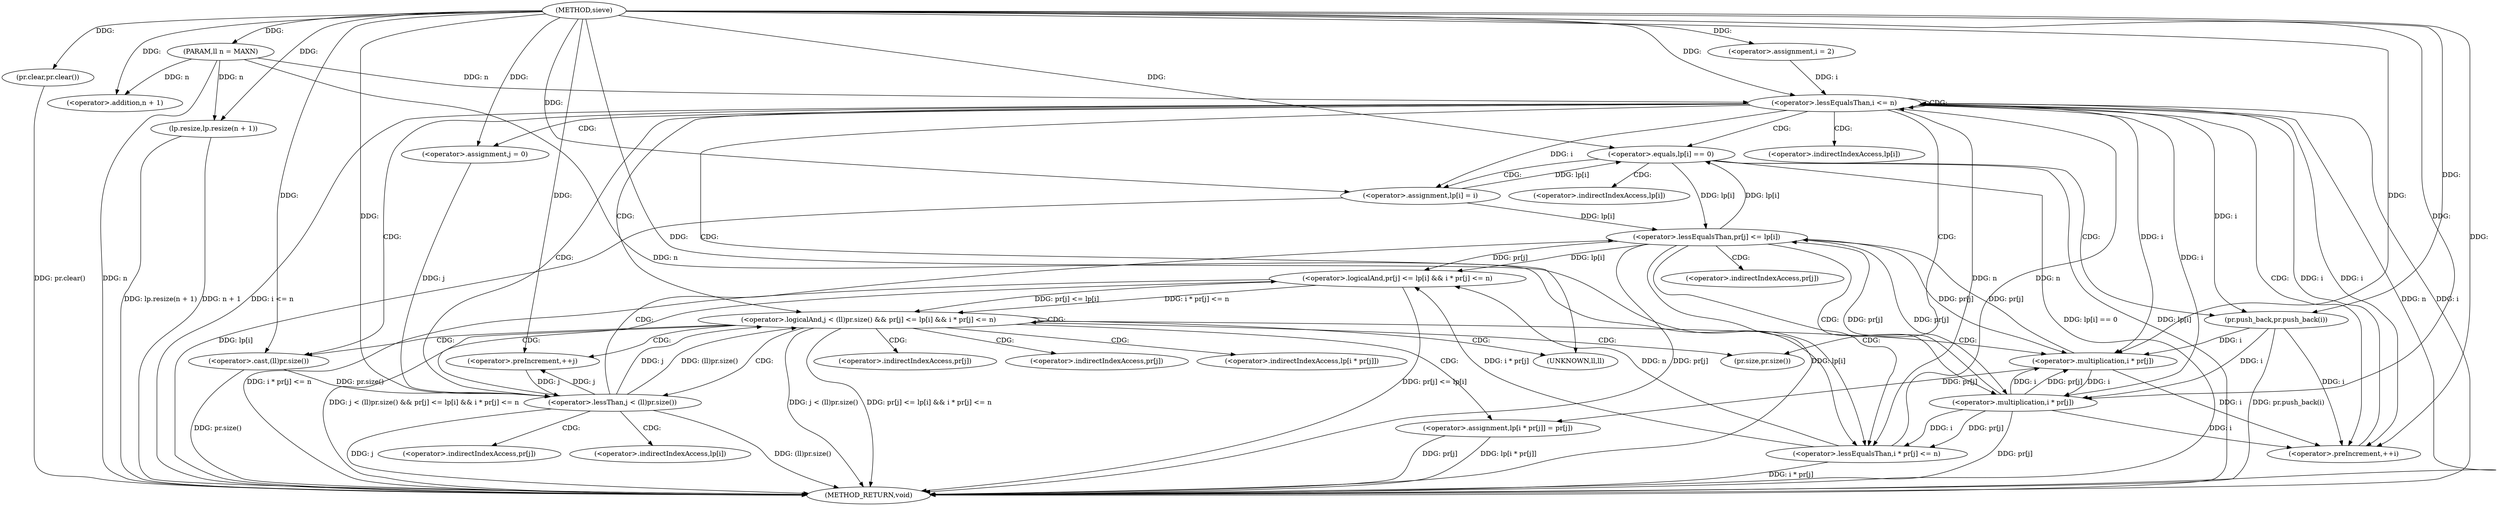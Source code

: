 digraph "sieve" {  
"1000140" [label = "(METHOD,sieve)" ]
"1000212" [label = "(METHOD_RETURN,void)" ]
"1000141" [label = "(PARAM,ll n = MAXN)" ]
"1000143" [label = "(lp.resize,lp.resize(n + 1))" ]
"1000147" [label = "(pr.clear,pr.clear())" ]
"1000150" [label = "(<operator>.assignment,i = 2)" ]
"1000153" [label = "(<operator>.lessEqualsThan,i <= n)" ]
"1000156" [label = "(<operator>.preIncrement,++i)" ]
"1000144" [label = "(<operator>.addition,n + 1)" ]
"1000160" [label = "(<operator>.equals,lp[i] == 0)" ]
"1000175" [label = "(<operator>.assignment,j = 0)" ]
"1000178" [label = "(<operator>.logicalAnd,j < (ll)pr.size() && pr[j] <= lp[i] && i * pr[j] <= n)" ]
"1000199" [label = "(<operator>.preIncrement,++j)" ]
"1000201" [label = "(<operator>.assignment,lp[i * pr[j]] = pr[j])" ]
"1000166" [label = "(<operator>.assignment,lp[i] = i)" ]
"1000171" [label = "(pr.push_back,pr.push_back(i))" ]
"1000179" [label = "(<operator>.lessThan,j < (ll)pr.size())" ]
"1000184" [label = "(<operator>.logicalAnd,pr[j] <= lp[i] && i * pr[j] <= n)" ]
"1000181" [label = "(<operator>.cast,(ll)pr.size())" ]
"1000185" [label = "(<operator>.lessEqualsThan,pr[j] <= lp[i])" ]
"1000192" [label = "(<operator>.lessEqualsThan,i * pr[j] <= n)" ]
"1000204" [label = "(<operator>.multiplication,i * pr[j])" ]
"1000193" [label = "(<operator>.multiplication,i * pr[j])" ]
"1000161" [label = "(<operator>.indirectIndexAccess,lp[i])" ]
"1000202" [label = "(<operator>.indirectIndexAccess,lp[i * pr[j]])" ]
"1000209" [label = "(<operator>.indirectIndexAccess,pr[j])" ]
"1000167" [label = "(<operator>.indirectIndexAccess,lp[i])" ]
"1000182" [label = "(UNKNOWN,ll,ll)" ]
"1000183" [label = "(pr.size,pr.size())" ]
"1000186" [label = "(<operator>.indirectIndexAccess,pr[j])" ]
"1000189" [label = "(<operator>.indirectIndexAccess,lp[i])" ]
"1000206" [label = "(<operator>.indirectIndexAccess,pr[j])" ]
"1000195" [label = "(<operator>.indirectIndexAccess,pr[j])" ]
  "1000141" -> "1000212"  [ label = "DDG: n"] 
  "1000143" -> "1000212"  [ label = "DDG: n + 1"] 
  "1000143" -> "1000212"  [ label = "DDG: lp.resize(n + 1)"] 
  "1000147" -> "1000212"  [ label = "DDG: pr.clear()"] 
  "1000153" -> "1000212"  [ label = "DDG: i"] 
  "1000153" -> "1000212"  [ label = "DDG: n"] 
  "1000153" -> "1000212"  [ label = "DDG: i <= n"] 
  "1000160" -> "1000212"  [ label = "DDG: lp[i]"] 
  "1000160" -> "1000212"  [ label = "DDG: lp[i] == 0"] 
  "1000166" -> "1000212"  [ label = "DDG: lp[i]"] 
  "1000171" -> "1000212"  [ label = "DDG: pr.push_back(i)"] 
  "1000179" -> "1000212"  [ label = "DDG: j"] 
  "1000181" -> "1000212"  [ label = "DDG: pr.size()"] 
  "1000179" -> "1000212"  [ label = "DDG: (ll)pr.size()"] 
  "1000178" -> "1000212"  [ label = "DDG: j < (ll)pr.size()"] 
  "1000185" -> "1000212"  [ label = "DDG: pr[j]"] 
  "1000185" -> "1000212"  [ label = "DDG: lp[i]"] 
  "1000184" -> "1000212"  [ label = "DDG: pr[j] <= lp[i]"] 
  "1000193" -> "1000212"  [ label = "DDG: pr[j]"] 
  "1000192" -> "1000212"  [ label = "DDG: i * pr[j]"] 
  "1000184" -> "1000212"  [ label = "DDG: i * pr[j] <= n"] 
  "1000178" -> "1000212"  [ label = "DDG: pr[j] <= lp[i] && i * pr[j] <= n"] 
  "1000178" -> "1000212"  [ label = "DDG: j < (ll)pr.size() && pr[j] <= lp[i] && i * pr[j] <= n"] 
  "1000201" -> "1000212"  [ label = "DDG: lp[i * pr[j]]"] 
  "1000201" -> "1000212"  [ label = "DDG: pr[j]"] 
  "1000140" -> "1000141"  [ label = "DDG: "] 
  "1000140" -> "1000147"  [ label = "DDG: "] 
  "1000140" -> "1000143"  [ label = "DDG: "] 
  "1000141" -> "1000143"  [ label = "DDG: n"] 
  "1000140" -> "1000150"  [ label = "DDG: "] 
  "1000141" -> "1000144"  [ label = "DDG: n"] 
  "1000140" -> "1000144"  [ label = "DDG: "] 
  "1000150" -> "1000153"  [ label = "DDG: i"] 
  "1000156" -> "1000153"  [ label = "DDG: i"] 
  "1000140" -> "1000153"  [ label = "DDG: "] 
  "1000192" -> "1000153"  [ label = "DDG: n"] 
  "1000141" -> "1000153"  [ label = "DDG: n"] 
  "1000153" -> "1000156"  [ label = "DDG: i"] 
  "1000171" -> "1000156"  [ label = "DDG: i"] 
  "1000193" -> "1000156"  [ label = "DDG: i"] 
  "1000204" -> "1000156"  [ label = "DDG: i"] 
  "1000140" -> "1000156"  [ label = "DDG: "] 
  "1000140" -> "1000175"  [ label = "DDG: "] 
  "1000204" -> "1000201"  [ label = "DDG: pr[j]"] 
  "1000166" -> "1000160"  [ label = "DDG: lp[i]"] 
  "1000185" -> "1000160"  [ label = "DDG: lp[i]"] 
  "1000140" -> "1000160"  [ label = "DDG: "] 
  "1000153" -> "1000166"  [ label = "DDG: i"] 
  "1000140" -> "1000166"  [ label = "DDG: "] 
  "1000179" -> "1000178"  [ label = "DDG: j"] 
  "1000179" -> "1000178"  [ label = "DDG: (ll)pr.size()"] 
  "1000184" -> "1000178"  [ label = "DDG: i * pr[j] <= n"] 
  "1000184" -> "1000178"  [ label = "DDG: pr[j] <= lp[i]"] 
  "1000179" -> "1000199"  [ label = "DDG: j"] 
  "1000140" -> "1000199"  [ label = "DDG: "] 
  "1000140" -> "1000171"  [ label = "DDG: "] 
  "1000153" -> "1000171"  [ label = "DDG: i"] 
  "1000175" -> "1000179"  [ label = "DDG: j"] 
  "1000199" -> "1000179"  [ label = "DDG: j"] 
  "1000140" -> "1000179"  [ label = "DDG: "] 
  "1000181" -> "1000179"  [ label = "DDG: pr.size()"] 
  "1000185" -> "1000184"  [ label = "DDG: pr[j]"] 
  "1000185" -> "1000184"  [ label = "DDG: lp[i]"] 
  "1000192" -> "1000184"  [ label = "DDG: n"] 
  "1000192" -> "1000184"  [ label = "DDG: i * pr[j]"] 
  "1000140" -> "1000181"  [ label = "DDG: "] 
  "1000193" -> "1000185"  [ label = "DDG: pr[j]"] 
  "1000204" -> "1000185"  [ label = "DDG: pr[j]"] 
  "1000160" -> "1000185"  [ label = "DDG: lp[i]"] 
  "1000166" -> "1000185"  [ label = "DDG: lp[i]"] 
  "1000193" -> "1000192"  [ label = "DDG: pr[j]"] 
  "1000193" -> "1000192"  [ label = "DDG: i"] 
  "1000153" -> "1000192"  [ label = "DDG: n"] 
  "1000141" -> "1000192"  [ label = "DDG: n"] 
  "1000140" -> "1000192"  [ label = "DDG: "] 
  "1000153" -> "1000204"  [ label = "DDG: i"] 
  "1000171" -> "1000204"  [ label = "DDG: i"] 
  "1000193" -> "1000204"  [ label = "DDG: i"] 
  "1000140" -> "1000204"  [ label = "DDG: "] 
  "1000185" -> "1000204"  [ label = "DDG: pr[j]"] 
  "1000193" -> "1000204"  [ label = "DDG: pr[j]"] 
  "1000153" -> "1000193"  [ label = "DDG: i"] 
  "1000171" -> "1000193"  [ label = "DDG: i"] 
  "1000204" -> "1000193"  [ label = "DDG: i"] 
  "1000140" -> "1000193"  [ label = "DDG: "] 
  "1000185" -> "1000193"  [ label = "DDG: pr[j]"] 
  "1000153" -> "1000153"  [ label = "CDG: "] 
  "1000153" -> "1000156"  [ label = "CDG: "] 
  "1000153" -> "1000161"  [ label = "CDG: "] 
  "1000153" -> "1000182"  [ label = "CDG: "] 
  "1000153" -> "1000183"  [ label = "CDG: "] 
  "1000153" -> "1000178"  [ label = "CDG: "] 
  "1000153" -> "1000175"  [ label = "CDG: "] 
  "1000153" -> "1000160"  [ label = "CDG: "] 
  "1000153" -> "1000179"  [ label = "CDG: "] 
  "1000153" -> "1000181"  [ label = "CDG: "] 
  "1000160" -> "1000166"  [ label = "CDG: "] 
  "1000160" -> "1000167"  [ label = "CDG: "] 
  "1000160" -> "1000171"  [ label = "CDG: "] 
  "1000178" -> "1000199"  [ label = "CDG: "] 
  "1000178" -> "1000182"  [ label = "CDG: "] 
  "1000178" -> "1000183"  [ label = "CDG: "] 
  "1000178" -> "1000204"  [ label = "CDG: "] 
  "1000178" -> "1000178"  [ label = "CDG: "] 
  "1000178" -> "1000206"  [ label = "CDG: "] 
  "1000178" -> "1000201"  [ label = "CDG: "] 
  "1000178" -> "1000202"  [ label = "CDG: "] 
  "1000178" -> "1000179"  [ label = "CDG: "] 
  "1000178" -> "1000209"  [ label = "CDG: "] 
  "1000178" -> "1000181"  [ label = "CDG: "] 
  "1000179" -> "1000186"  [ label = "CDG: "] 
  "1000179" -> "1000189"  [ label = "CDG: "] 
  "1000179" -> "1000184"  [ label = "CDG: "] 
  "1000179" -> "1000185"  [ label = "CDG: "] 
  "1000185" -> "1000195"  [ label = "CDG: "] 
  "1000185" -> "1000193"  [ label = "CDG: "] 
  "1000185" -> "1000192"  [ label = "CDG: "] 
}
